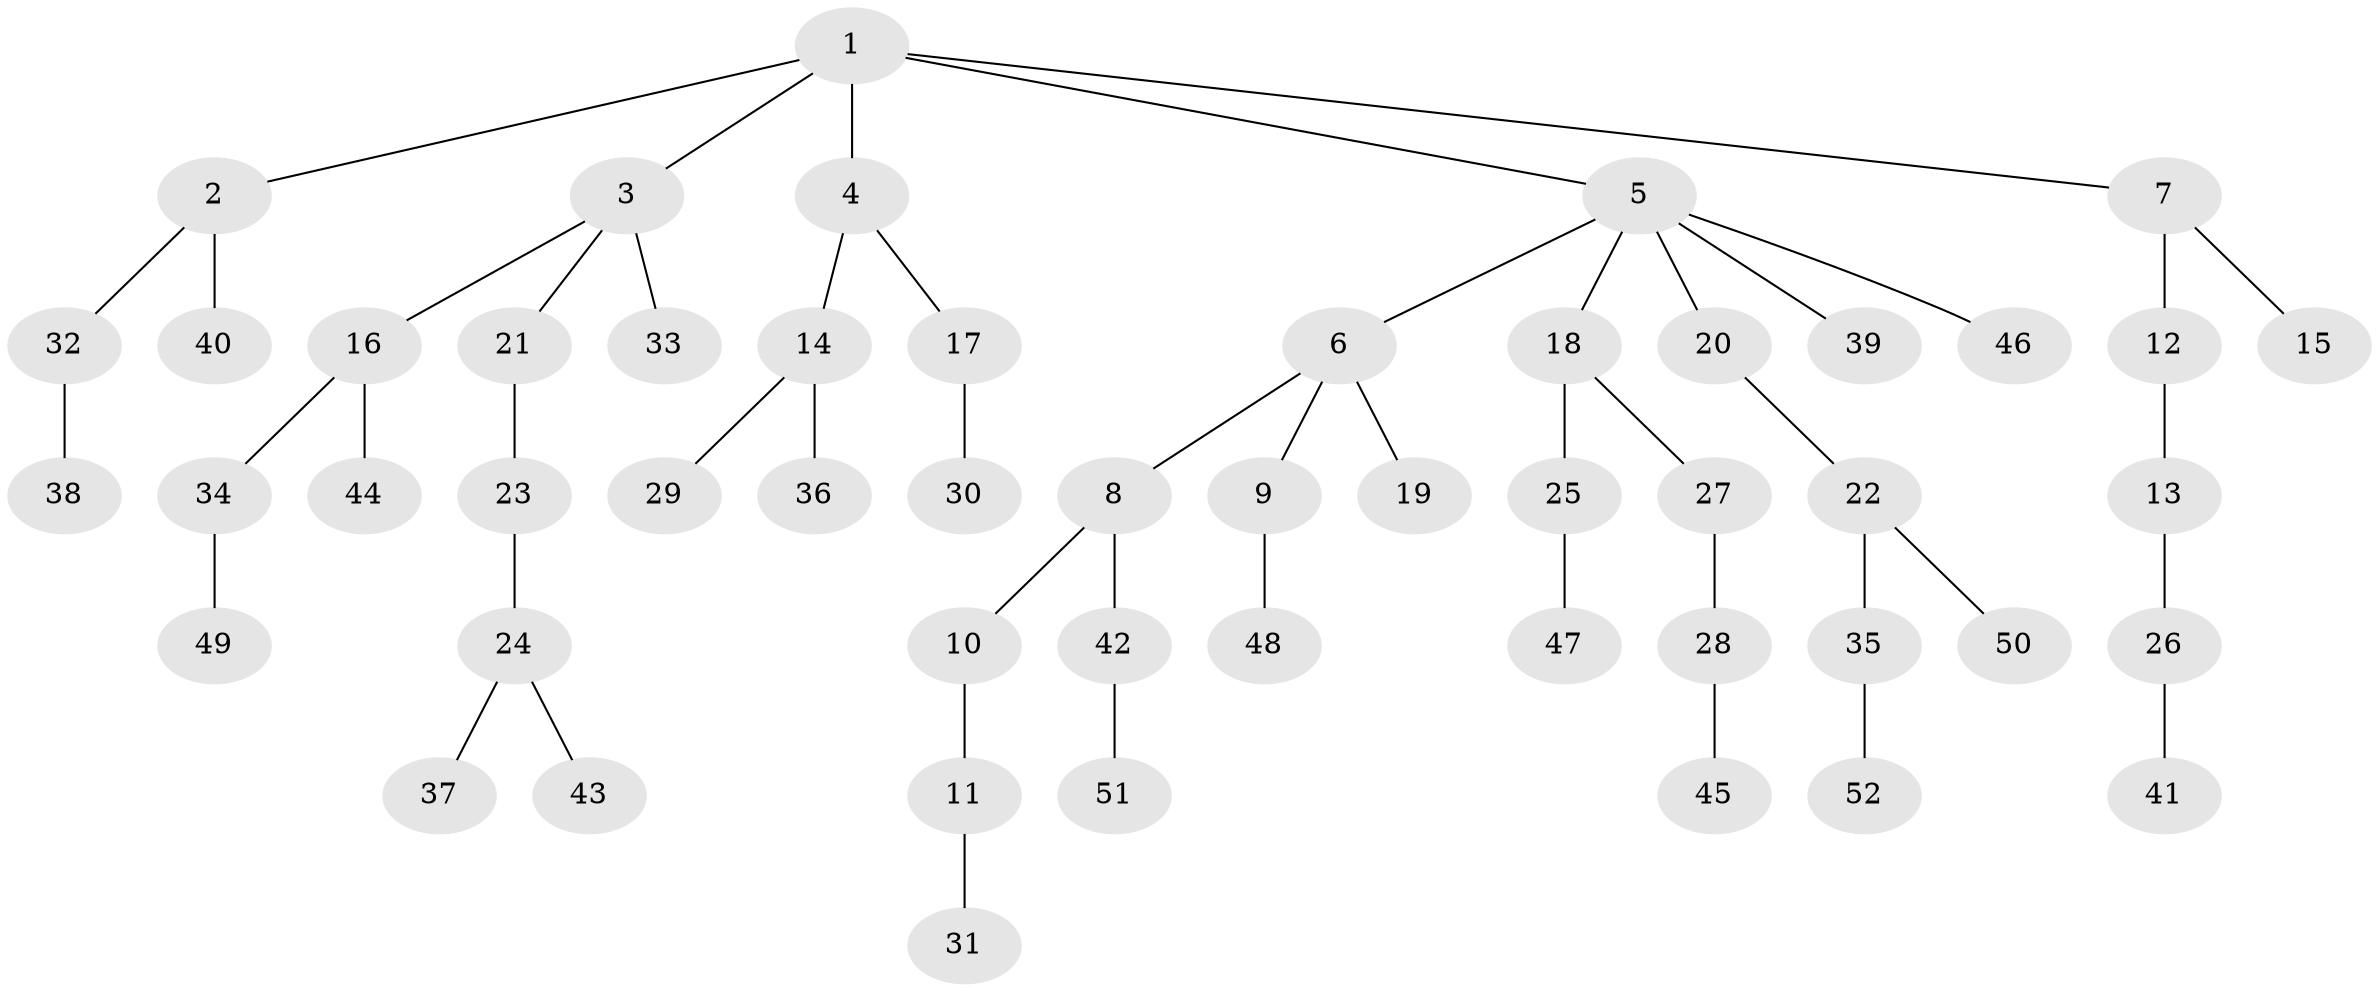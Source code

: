 // Generated by graph-tools (version 1.1) at 2025/53/03/09/25 04:53:00]
// undirected, 52 vertices, 51 edges
graph export_dot {
graph [start="1"]
  node [color=gray90,style=filled];
  1;
  2;
  3;
  4;
  5;
  6;
  7;
  8;
  9;
  10;
  11;
  12;
  13;
  14;
  15;
  16;
  17;
  18;
  19;
  20;
  21;
  22;
  23;
  24;
  25;
  26;
  27;
  28;
  29;
  30;
  31;
  32;
  33;
  34;
  35;
  36;
  37;
  38;
  39;
  40;
  41;
  42;
  43;
  44;
  45;
  46;
  47;
  48;
  49;
  50;
  51;
  52;
  1 -- 2;
  1 -- 3;
  1 -- 4;
  1 -- 5;
  1 -- 7;
  2 -- 32;
  2 -- 40;
  3 -- 16;
  3 -- 21;
  3 -- 33;
  4 -- 14;
  4 -- 17;
  5 -- 6;
  5 -- 18;
  5 -- 20;
  5 -- 39;
  5 -- 46;
  6 -- 8;
  6 -- 9;
  6 -- 19;
  7 -- 12;
  7 -- 15;
  8 -- 10;
  8 -- 42;
  9 -- 48;
  10 -- 11;
  11 -- 31;
  12 -- 13;
  13 -- 26;
  14 -- 29;
  14 -- 36;
  16 -- 34;
  16 -- 44;
  17 -- 30;
  18 -- 25;
  18 -- 27;
  20 -- 22;
  21 -- 23;
  22 -- 35;
  22 -- 50;
  23 -- 24;
  24 -- 37;
  24 -- 43;
  25 -- 47;
  26 -- 41;
  27 -- 28;
  28 -- 45;
  32 -- 38;
  34 -- 49;
  35 -- 52;
  42 -- 51;
}
